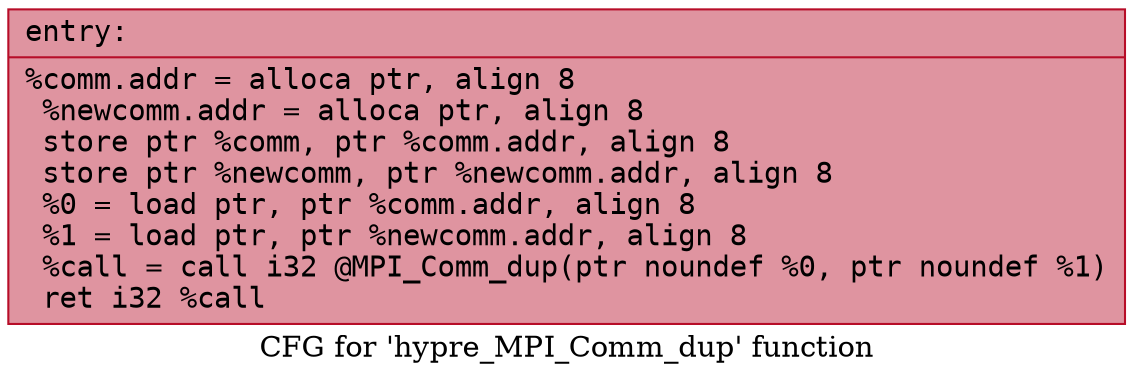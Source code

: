 digraph "CFG for 'hypre_MPI_Comm_dup' function" {
	label="CFG for 'hypre_MPI_Comm_dup' function";

	Node0x5555d6620eb0 [shape=record,color="#b70d28ff", style=filled, fillcolor="#b70d2870" fontname="Courier",label="{entry:\l|  %comm.addr = alloca ptr, align 8\l  %newcomm.addr = alloca ptr, align 8\l  store ptr %comm, ptr %comm.addr, align 8\l  store ptr %newcomm, ptr %newcomm.addr, align 8\l  %0 = load ptr, ptr %comm.addr, align 8\l  %1 = load ptr, ptr %newcomm.addr, align 8\l  %call = call i32 @MPI_Comm_dup(ptr noundef %0, ptr noundef %1)\l  ret i32 %call\l}"];
}
